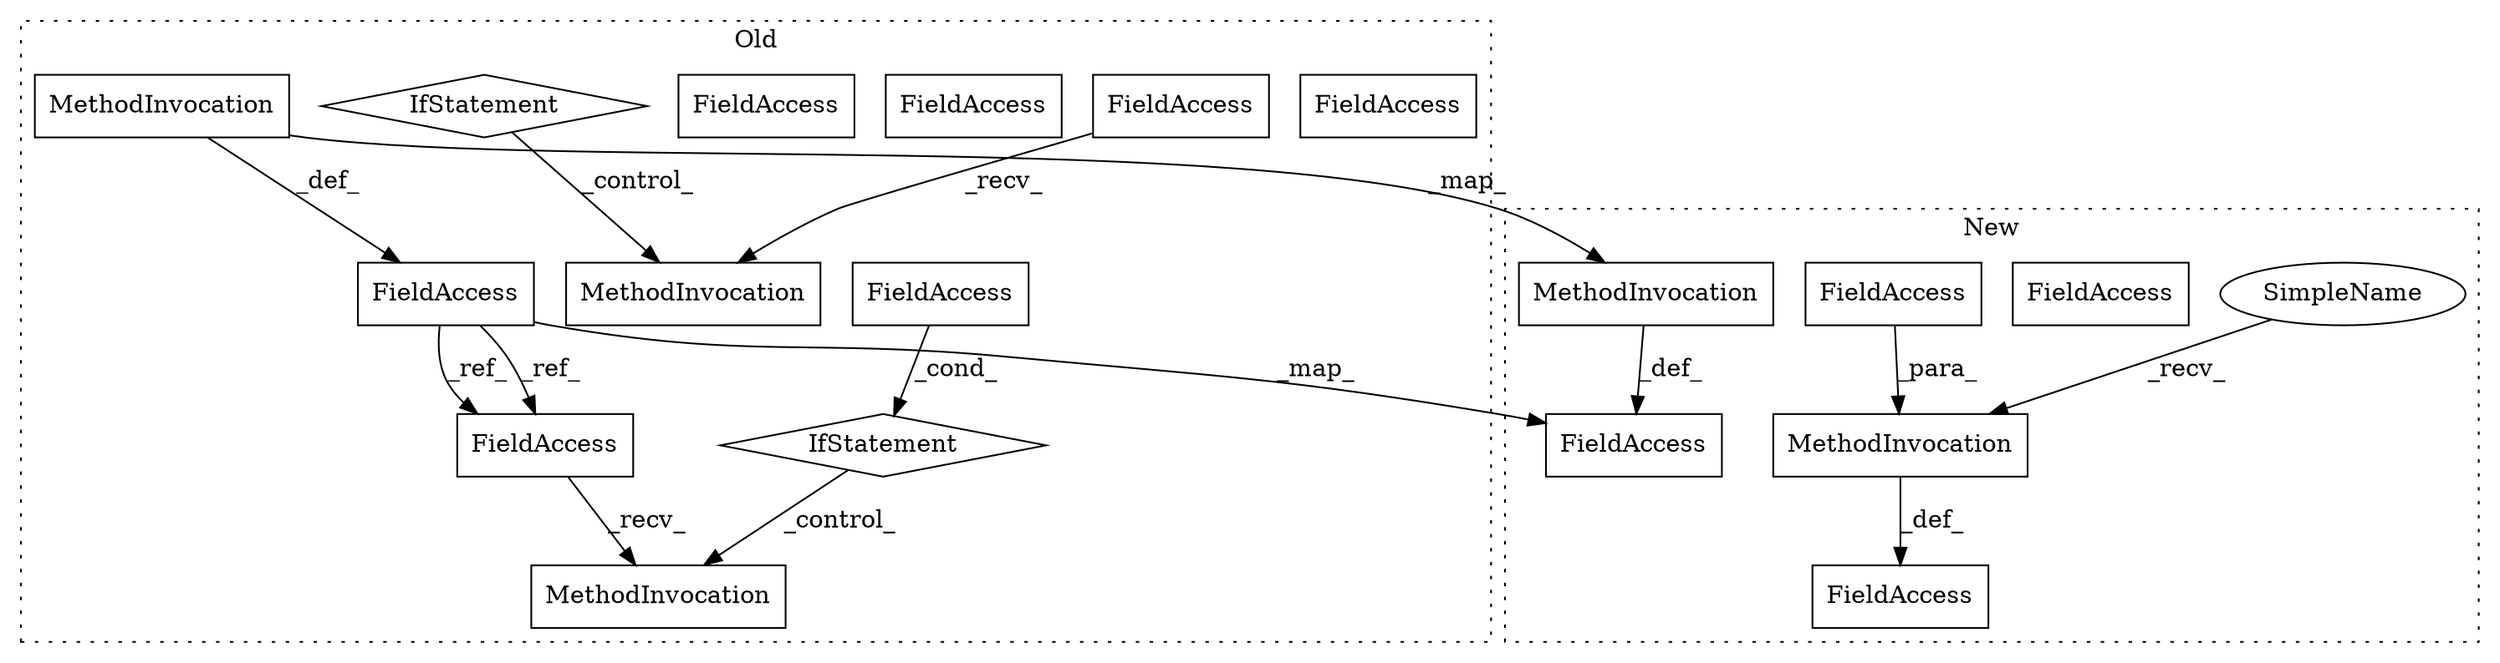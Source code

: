 digraph G {
subgraph cluster0 {
2 [label="FieldAccess" a="22" s="2497" l="3" shape="box"];
3 [label="FieldAccess" a="22" s="4156" l="9" shape="box"];
4 [label="FieldAccess" a="22" s="4121" l="4" shape="box"];
5 [label="FieldAccess" a="22" s="4056" l="9" shape="box"];
7 [label="FieldAccess" a="22" s="2497" l="3" shape="box"];
10 [label="FieldAccess" a="22" s="4121" l="4" shape="box"];
11 [label="FieldAccess" a="22" s="4156" l="9" shape="box"];
12 [label="IfStatement" a="25" s="2472,2485" l="4,2" shape="diamond"];
13 [label="IfStatement" a="25" s="4117,4130" l="4,2" shape="diamond"];
14 [label="MethodInvocation" a="32" s="2501" l="6" shape="box"];
15 [label="MethodInvocation" a="32" s="4166" l="6" shape="box"];
16 [label="MethodInvocation" a="32" s="4081,4103" l="11,1" shape="box"];
label = "Old";
style="dotted";
}
subgraph cluster1 {
1 [label="FieldAccess" a="22" s="2493" l="6" shape="box"];
6 [label="FieldAccess" a="22" s="2493" l="6" shape="box"];
8 [label="FieldAccess" a="22" s="4038" l="9" shape="box"];
9 [label="FieldAccess" a="22" s="2409" l="3" shape="box"];
17 [label="MethodInvocation" a="32" s="4054,4076" l="11,1" shape="box"];
18 [label="MethodInvocation" a="32" s="2490,2499" l="3,1" shape="box"];
19 [label="SimpleName" a="42" s="" l="" shape="ellipse"];
label = "New";
style="dotted";
}
1 -> 18 [label="_para_"];
3 -> 15 [label="_recv_"];
4 -> 13 [label="_cond_"];
5 -> 3 [label="_ref_"];
5 -> 3 [label="_ref_"];
5 -> 8 [label="_map_"];
7 -> 14 [label="_recv_"];
12 -> 14 [label="_control_"];
13 -> 15 [label="_control_"];
16 -> 5 [label="_def_"];
16 -> 17 [label="_map_"];
17 -> 8 [label="_def_"];
18 -> 9 [label="_def_"];
19 -> 18 [label="_recv_"];
}